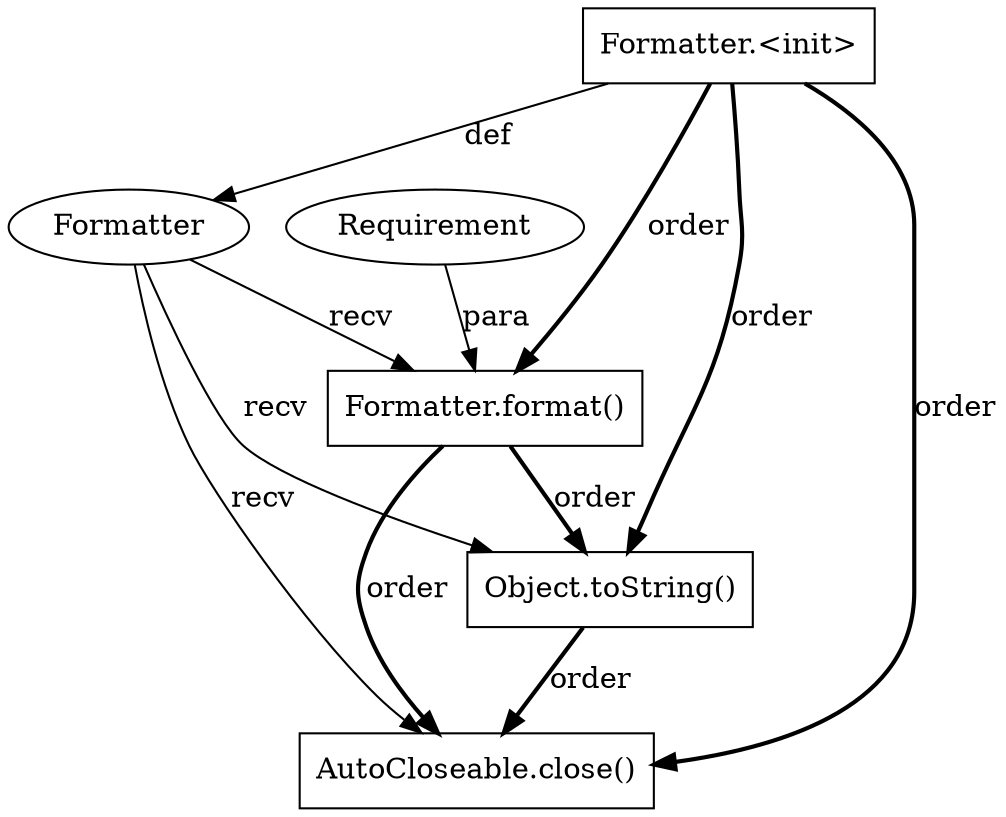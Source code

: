 digraph "AUG" {

  1 [ label="Formatter.format()" shape="box" ];
  2 [ label="Requirement" shape="ellipse" ];
  3 [ label="Formatter" shape="ellipse" ];
  4 [ label="AutoCloseable.close()" shape="box" ];
  5 [ label="Object.toString()" shape="box" ];
  6 [ label="Formatter.<init>" shape="box" ];
  3 -> 1 [ label="recv" style="solid" ];
  2 -> 1 [ label="para" style="solid" ];
  6 -> 1 [ label="order" style="bold" ];
  6 -> 3 [ label="def" style="solid" ];
  5 -> 4 [ label="order" style="bold" ];
  3 -> 4 [ label="recv" style="solid" ];
  1 -> 4 [ label="order" style="bold" ];
  6 -> 4 [ label="order" style="bold" ];
  6 -> 5 [ label="order" style="bold" ];
  3 -> 5 [ label="recv" style="solid" ];
  1 -> 5 [ label="order" style="bold" ];
}
